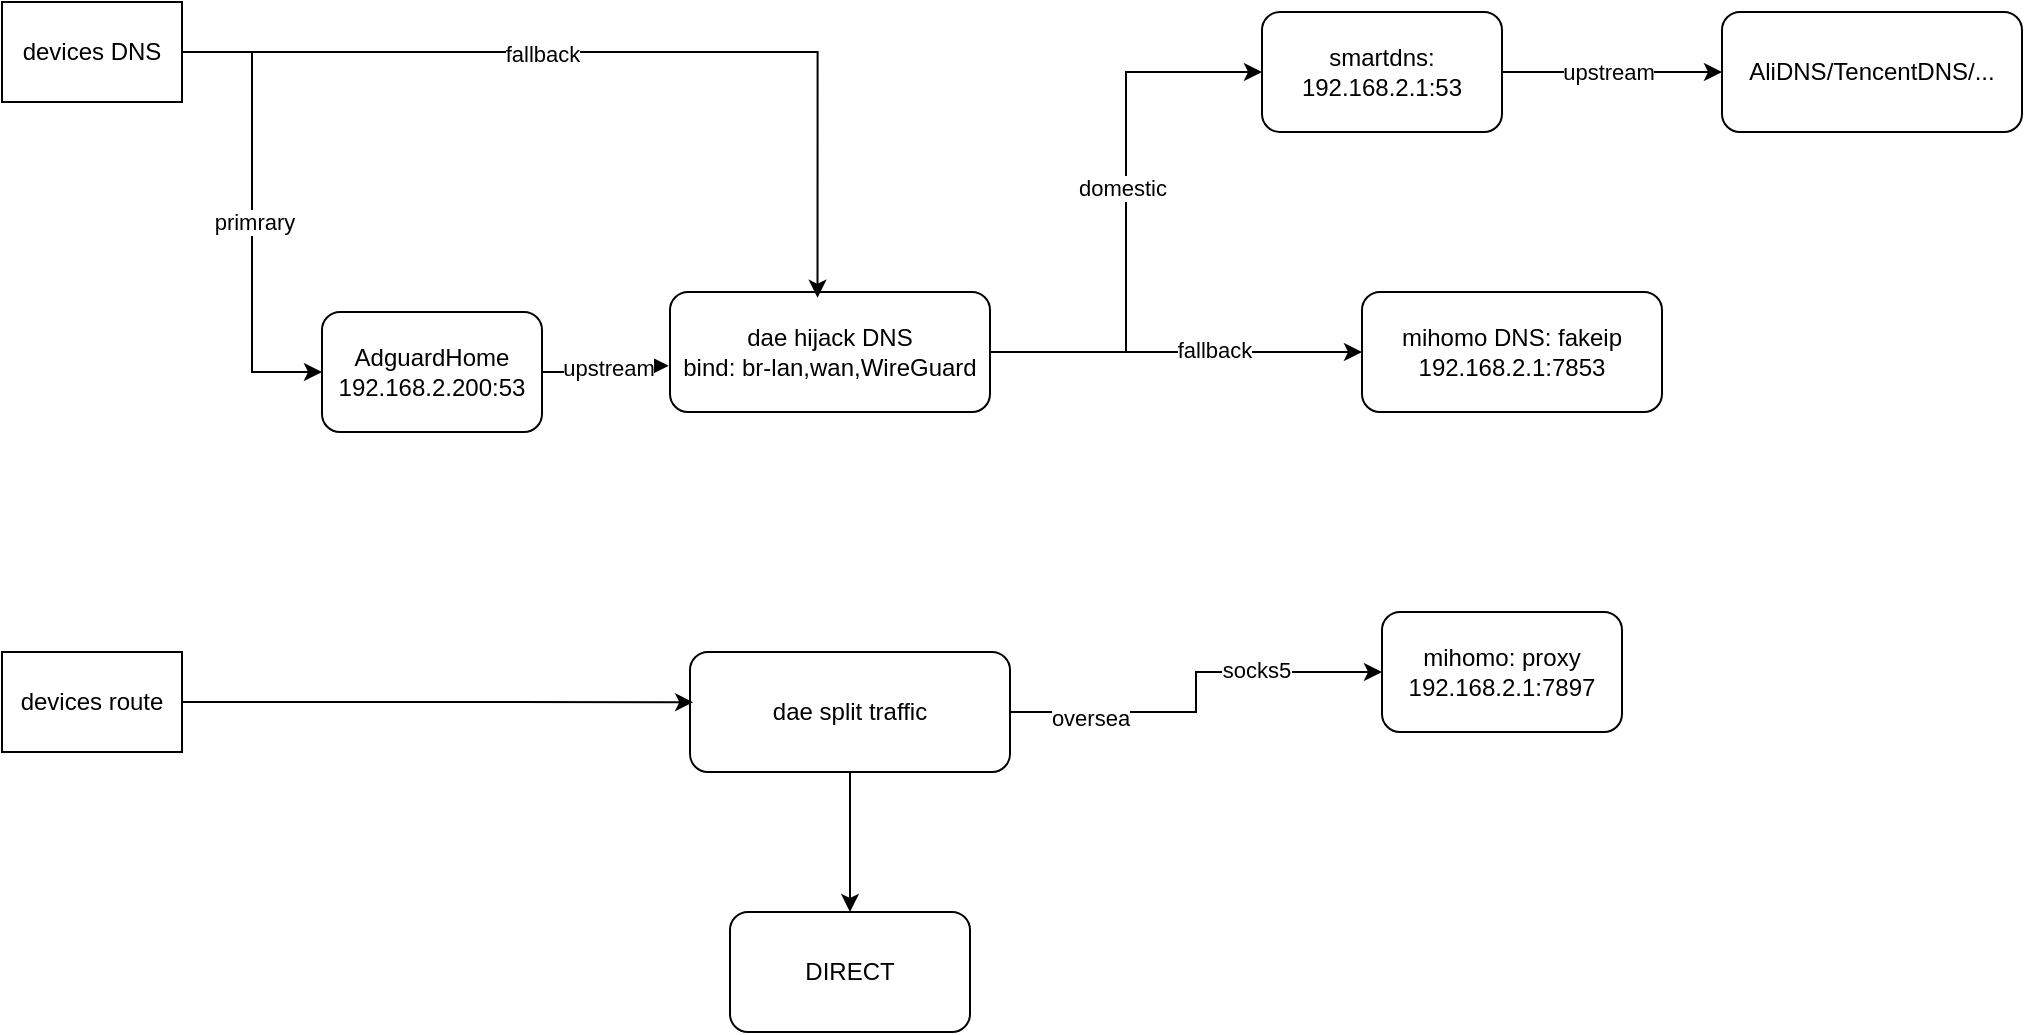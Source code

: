 <mxfile version="28.0.7">
  <diagram name="第 1 页" id="DzkXhJi500Q4dQpl3hPg">
    <mxGraphModel dx="1140" dy="759" grid="1" gridSize="10" guides="1" tooltips="1" connect="1" arrows="1" fold="1" page="1" pageScale="1" pageWidth="827" pageHeight="1169" math="0" shadow="0">
      <root>
        <mxCell id="0" />
        <mxCell id="1" parent="0" />
        <mxCell id="30qc2G9ksl6MNoaZRsh0-7" value="smartdns:&lt;div&gt;192.168.2.1:53&lt;/div&gt;" style="rounded=1;whiteSpace=wrap;html=1;" parent="1" vertex="1">
          <mxGeometry x="670" y="30" width="120" height="60" as="geometry" />
        </mxCell>
        <mxCell id="30qc2G9ksl6MNoaZRsh0-10" value="&lt;div&gt;AliDNS/TencentDNS/...&lt;/div&gt;" style="rounded=1;whiteSpace=wrap;html=1;" parent="1" vertex="1">
          <mxGeometry x="900" y="30" width="150" height="60" as="geometry" />
        </mxCell>
        <mxCell id="30qc2G9ksl6MNoaZRsh0-15" value="mihomo DNS: fakeip&lt;div&gt;192.168.2.1:7853&lt;/div&gt;" style="rounded=1;whiteSpace=wrap;html=1;" parent="1" vertex="1">
          <mxGeometry x="720" y="170" width="150" height="60" as="geometry" />
        </mxCell>
        <mxCell id="MLj-OultrkclzXc-_WGL-9" style="edgeStyle=orthogonalEdgeStyle;rounded=0;orthogonalLoop=1;jettySize=auto;html=1;entryX=0;entryY=0.5;entryDx=0;entryDy=0;" edge="1" parent="1" source="MLj-OultrkclzXc-_WGL-1" target="MLj-OultrkclzXc-_WGL-3">
          <mxGeometry relative="1" as="geometry" />
        </mxCell>
        <mxCell id="MLj-OultrkclzXc-_WGL-10" value="primrary" style="edgeLabel;html=1;align=center;verticalAlign=middle;resizable=0;points=[];" vertex="1" connectable="0" parent="MLj-OultrkclzXc-_WGL-9">
          <mxGeometry x="0.044" y="1" relative="1" as="geometry">
            <mxPoint as="offset" />
          </mxGeometry>
        </mxCell>
        <mxCell id="MLj-OultrkclzXc-_WGL-1" value="devices DNS" style="rounded=0;whiteSpace=wrap;html=1;" vertex="1" parent="1">
          <mxGeometry x="40" y="25" width="90" height="50" as="geometry" />
        </mxCell>
        <mxCell id="MLj-OultrkclzXc-_WGL-3" value="AdguardHome&lt;div&gt;192.168.2.200:53&lt;/div&gt;" style="rounded=1;whiteSpace=wrap;html=1;" vertex="1" parent="1">
          <mxGeometry x="200" y="180" width="110" height="60" as="geometry" />
        </mxCell>
        <mxCell id="MLj-OultrkclzXc-_WGL-6" style="edgeStyle=orthogonalEdgeStyle;rounded=0;orthogonalLoop=1;jettySize=auto;html=1;entryX=0;entryY=0.5;entryDx=0;entryDy=0;" edge="1" parent="1" source="30qc2G9ksl6MNoaZRsh0-7" target="30qc2G9ksl6MNoaZRsh0-10">
          <mxGeometry relative="1" as="geometry" />
        </mxCell>
        <mxCell id="MLj-OultrkclzXc-_WGL-7" value="upstream" style="edgeLabel;html=1;align=center;verticalAlign=middle;resizable=0;points=[];" vertex="1" connectable="0" parent="MLj-OultrkclzXc-_WGL-6">
          <mxGeometry x="-0.049" relative="1" as="geometry">
            <mxPoint as="offset" />
          </mxGeometry>
        </mxCell>
        <mxCell id="MLj-OultrkclzXc-_WGL-17" style="edgeStyle=orthogonalEdgeStyle;rounded=0;orthogonalLoop=1;jettySize=auto;html=1;entryX=0;entryY=0.5;entryDx=0;entryDy=0;" edge="1" parent="1" source="MLj-OultrkclzXc-_WGL-8" target="30qc2G9ksl6MNoaZRsh0-7">
          <mxGeometry relative="1" as="geometry" />
        </mxCell>
        <mxCell id="MLj-OultrkclzXc-_WGL-18" value="domestic" style="edgeLabel;html=1;align=center;verticalAlign=middle;resizable=0;points=[];" vertex="1" connectable="0" parent="MLj-OultrkclzXc-_WGL-17">
          <mxGeometry x="0.087" y="2" relative="1" as="geometry">
            <mxPoint as="offset" />
          </mxGeometry>
        </mxCell>
        <mxCell id="MLj-OultrkclzXc-_WGL-20" style="edgeStyle=orthogonalEdgeStyle;rounded=0;orthogonalLoop=1;jettySize=auto;html=1;entryX=0;entryY=0.5;entryDx=0;entryDy=0;" edge="1" parent="1" source="MLj-OultrkclzXc-_WGL-8" target="30qc2G9ksl6MNoaZRsh0-15">
          <mxGeometry relative="1" as="geometry" />
        </mxCell>
        <mxCell id="MLj-OultrkclzXc-_WGL-21" value="fallback" style="edgeLabel;html=1;align=center;verticalAlign=middle;resizable=0;points=[];" vertex="1" connectable="0" parent="MLj-OultrkclzXc-_WGL-20">
          <mxGeometry x="0.2" y="1" relative="1" as="geometry">
            <mxPoint as="offset" />
          </mxGeometry>
        </mxCell>
        <mxCell id="MLj-OultrkclzXc-_WGL-8" value="dae hijack DNS&lt;div&gt;bind: br-lan,wan,WireGuard&lt;/div&gt;" style="rounded=1;whiteSpace=wrap;html=1;" vertex="1" parent="1">
          <mxGeometry x="374" y="170" width="160" height="60" as="geometry" />
        </mxCell>
        <mxCell id="MLj-OultrkclzXc-_WGL-13" style="edgeStyle=orthogonalEdgeStyle;rounded=0;orthogonalLoop=1;jettySize=auto;html=1;entryX=-0.004;entryY=0.615;entryDx=0;entryDy=0;entryPerimeter=0;" edge="1" parent="1" source="MLj-OultrkclzXc-_WGL-3" target="MLj-OultrkclzXc-_WGL-8">
          <mxGeometry relative="1" as="geometry" />
        </mxCell>
        <mxCell id="MLj-OultrkclzXc-_WGL-14" value="upstream" style="edgeLabel;html=1;align=center;verticalAlign=middle;resizable=0;points=[];" vertex="1" connectable="0" parent="MLj-OultrkclzXc-_WGL-13">
          <mxGeometry x="0.039" y="-1" relative="1" as="geometry">
            <mxPoint as="offset" />
          </mxGeometry>
        </mxCell>
        <mxCell id="MLj-OultrkclzXc-_WGL-15" style="edgeStyle=orthogonalEdgeStyle;rounded=0;orthogonalLoop=1;jettySize=auto;html=1;entryX=0.461;entryY=0.048;entryDx=0;entryDy=0;entryPerimeter=0;" edge="1" parent="1" source="MLj-OultrkclzXc-_WGL-1" target="MLj-OultrkclzXc-_WGL-8">
          <mxGeometry relative="1" as="geometry" />
        </mxCell>
        <mxCell id="MLj-OultrkclzXc-_WGL-16" value="fallback" style="edgeLabel;html=1;align=center;verticalAlign=middle;resizable=0;points=[];" vertex="1" connectable="0" parent="MLj-OultrkclzXc-_WGL-15">
          <mxGeometry x="-0.183" y="-1" relative="1" as="geometry">
            <mxPoint as="offset" />
          </mxGeometry>
        </mxCell>
        <mxCell id="MLj-OultrkclzXc-_WGL-22" value="devices route" style="rounded=0;whiteSpace=wrap;html=1;" vertex="1" parent="1">
          <mxGeometry x="40" y="350" width="90" height="50" as="geometry" />
        </mxCell>
        <mxCell id="MLj-OultrkclzXc-_WGL-26" style="edgeStyle=orthogonalEdgeStyle;rounded=0;orthogonalLoop=1;jettySize=auto;html=1;entryX=0;entryY=0.5;entryDx=0;entryDy=0;" edge="1" parent="1" source="MLj-OultrkclzXc-_WGL-23" target="MLj-OultrkclzXc-_WGL-25">
          <mxGeometry relative="1" as="geometry" />
        </mxCell>
        <mxCell id="MLj-OultrkclzXc-_WGL-27" value="socks5" style="edgeLabel;html=1;align=center;verticalAlign=middle;resizable=0;points=[];" vertex="1" connectable="0" parent="MLj-OultrkclzXc-_WGL-26">
          <mxGeometry x="0.389" y="1" relative="1" as="geometry">
            <mxPoint as="offset" />
          </mxGeometry>
        </mxCell>
        <mxCell id="MLj-OultrkclzXc-_WGL-28" value="oversea" style="edgeLabel;html=1;align=center;verticalAlign=middle;resizable=0;points=[];" vertex="1" connectable="0" parent="MLj-OultrkclzXc-_WGL-26">
          <mxGeometry x="-0.611" y="-3" relative="1" as="geometry">
            <mxPoint as="offset" />
          </mxGeometry>
        </mxCell>
        <mxCell id="MLj-OultrkclzXc-_WGL-32" style="edgeStyle=orthogonalEdgeStyle;rounded=0;orthogonalLoop=1;jettySize=auto;html=1;entryX=0.5;entryY=0;entryDx=0;entryDy=0;" edge="1" parent="1" source="MLj-OultrkclzXc-_WGL-23" target="MLj-OultrkclzXc-_WGL-30">
          <mxGeometry relative="1" as="geometry" />
        </mxCell>
        <mxCell id="MLj-OultrkclzXc-_WGL-23" value="dae split traffic" style="rounded=1;whiteSpace=wrap;html=1;" vertex="1" parent="1">
          <mxGeometry x="384" y="350" width="160" height="60" as="geometry" />
        </mxCell>
        <mxCell id="MLj-OultrkclzXc-_WGL-24" style="edgeStyle=orthogonalEdgeStyle;rounded=0;orthogonalLoop=1;jettySize=auto;html=1;entryX=0.01;entryY=0.418;entryDx=0;entryDy=0;entryPerimeter=0;" edge="1" parent="1" source="MLj-OultrkclzXc-_WGL-22" target="MLj-OultrkclzXc-_WGL-23">
          <mxGeometry relative="1" as="geometry" />
        </mxCell>
        <mxCell id="MLj-OultrkclzXc-_WGL-25" value="mihomo: proxy&lt;div&gt;192.168.2.1:7897&lt;/div&gt;" style="rounded=1;whiteSpace=wrap;html=1;" vertex="1" parent="1">
          <mxGeometry x="730" y="330" width="120" height="60" as="geometry" />
        </mxCell>
        <mxCell id="MLj-OultrkclzXc-_WGL-30" value="DIRECT" style="rounded=1;whiteSpace=wrap;html=1;" vertex="1" parent="1">
          <mxGeometry x="404" y="480" width="120" height="60" as="geometry" />
        </mxCell>
      </root>
    </mxGraphModel>
  </diagram>
</mxfile>
